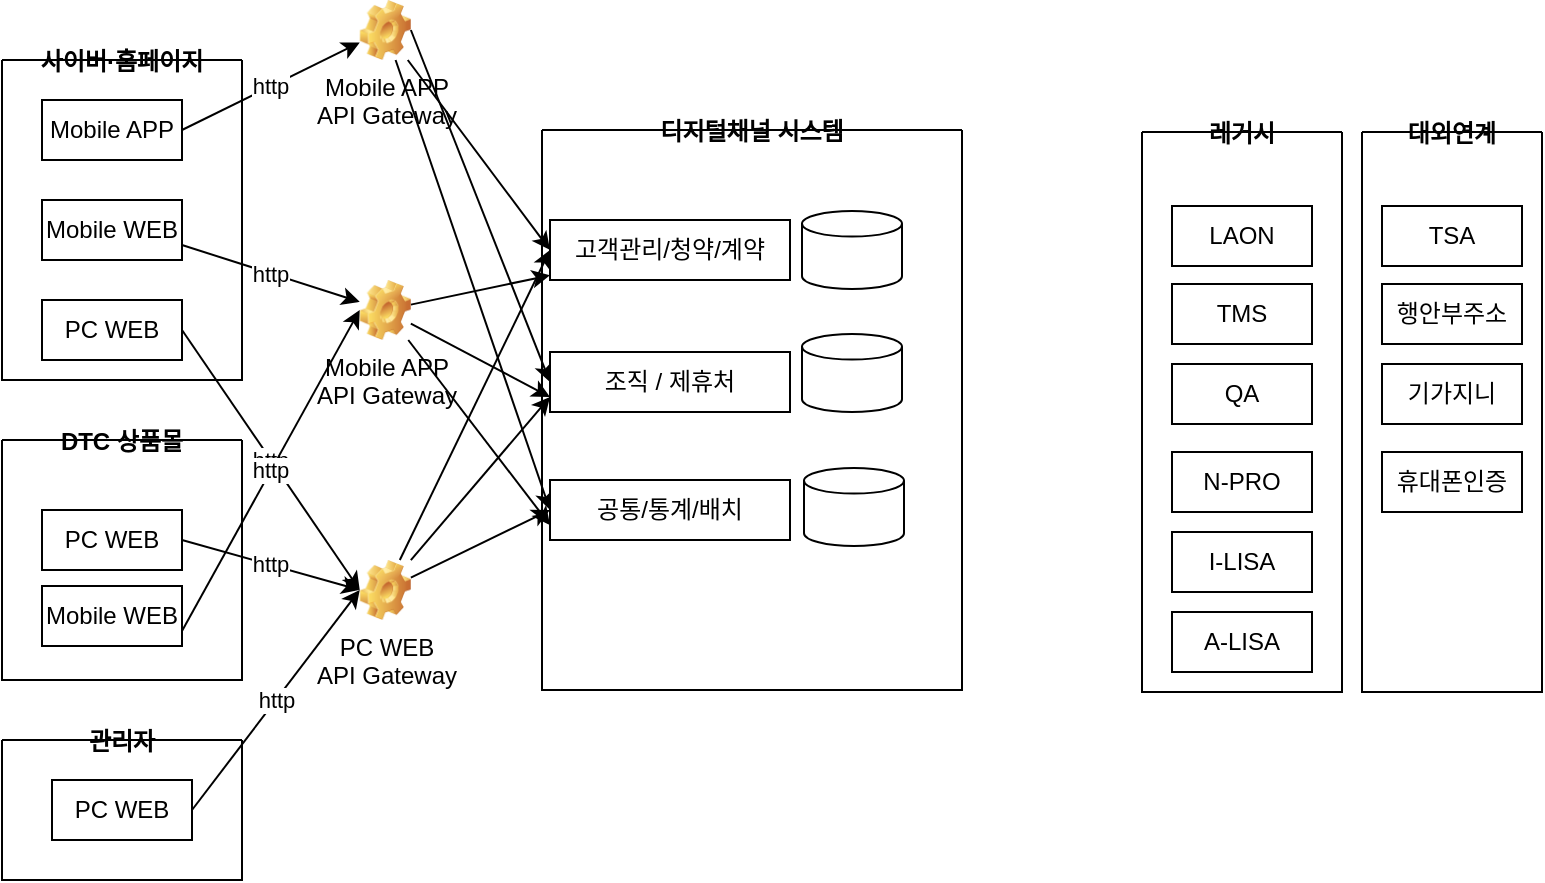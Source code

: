 <mxfile version="16.1.0" type="github">
  <diagram id="Qxbphi_HgbGu3oZOCzEO" name="Page-1">
    <mxGraphModel dx="1038" dy="1716" grid="1" gridSize="10" guides="1" tooltips="1" connect="1" arrows="1" fold="1" page="1" pageScale="1" pageWidth="827" pageHeight="1169" math="0" shadow="0">
      <root>
        <mxCell id="0" />
        <mxCell id="1" parent="0" />
        <mxCell id="8gpQ8WJpcD_fsdeoh3lI-37" style="edgeStyle=none;rounded=0;orthogonalLoop=1;jettySize=auto;html=1;entryX=0;entryY=0.5;entryDx=0;entryDy=0;" parent="1" source="sbdkTP7jbUCkFi-5sdZv-25" target="8gpQ8WJpcD_fsdeoh3lI-16" edge="1">
          <mxGeometry relative="1" as="geometry" />
        </mxCell>
        <mxCell id="8gpQ8WJpcD_fsdeoh3lI-38" style="edgeStyle=none;rounded=0;orthogonalLoop=1;jettySize=auto;html=1;entryX=0;entryY=0.75;entryDx=0;entryDy=0;" parent="1" source="sbdkTP7jbUCkFi-5sdZv-25" target="8gpQ8WJpcD_fsdeoh3lI-17" edge="1">
          <mxGeometry relative="1" as="geometry" />
        </mxCell>
        <mxCell id="8gpQ8WJpcD_fsdeoh3lI-39" style="edgeStyle=none;rounded=0;orthogonalLoop=1;jettySize=auto;html=1;entryX=0;entryY=0.5;entryDx=0;entryDy=0;" parent="1" source="sbdkTP7jbUCkFi-5sdZv-25" target="8gpQ8WJpcD_fsdeoh3lI-18" edge="1">
          <mxGeometry relative="1" as="geometry" />
        </mxCell>
        <mxCell id="sbdkTP7jbUCkFi-5sdZv-25" value="PC WEB &lt;br&gt;API Gateway" style="shape=image;html=1;verticalLabelPosition=bottom;verticalAlign=top;imageAspect=1;aspect=fixed;image=img/clipart/Gear_128x128.png" parent="1" vertex="1">
          <mxGeometry x="218.86" y="-510" width="25.57" height="30" as="geometry" />
        </mxCell>
        <mxCell id="ZzH9KNNfggxzfjHFjbsU-1" value="http" style="endArrow=classic;html=1;rounded=0;exitX=1;exitY=0.5;exitDx=0;exitDy=0;entryX=0;entryY=0.5;entryDx=0;entryDy=0;" parent="1" source="sbdkTP7jbUCkFi-5sdZv-22" target="sbdkTP7jbUCkFi-5sdZv-25" edge="1">
          <mxGeometry width="50" height="50" relative="1" as="geometry">
            <mxPoint x="390" y="-430" as="sourcePoint" />
            <mxPoint x="440" y="-480" as="targetPoint" />
          </mxGeometry>
        </mxCell>
        <mxCell id="f3BeQx6x7O_l8TRIaPHZ-1" value="http" style="endArrow=classic;html=1;rounded=0;exitX=1;exitY=0.75;exitDx=0;exitDy=0;" parent="1" source="sbdkTP7jbUCkFi-5sdZv-23" target="8gpQ8WJpcD_fsdeoh3lI-2" edge="1">
          <mxGeometry width="50" height="50" relative="1" as="geometry">
            <mxPoint x="390" y="-620" as="sourcePoint" />
            <mxPoint x="350" y="-640" as="targetPoint" />
          </mxGeometry>
        </mxCell>
        <mxCell id="f3BeQx6x7O_l8TRIaPHZ-2" value="http" style="endArrow=classic;html=1;rounded=0;exitX=1;exitY=0.5;exitDx=0;exitDy=0;" parent="1" source="sbdkTP7jbUCkFi-5sdZv-24" target="8gpQ8WJpcD_fsdeoh3lI-10" edge="1">
          <mxGeometry width="50" height="50" relative="1" as="geometry">
            <mxPoint x="250" y="-587.5" as="sourcePoint" />
            <mxPoint x="350" y="-640" as="targetPoint" />
          </mxGeometry>
        </mxCell>
        <mxCell id="8gpQ8WJpcD_fsdeoh3lI-1" value="사이버·홈페이지" style="swimlane;startSize=0;" parent="1" vertex="1">
          <mxGeometry x="40" y="-760" width="120" height="160" as="geometry">
            <mxRectangle x="40" y="-590" width="120" height="20" as="alternateBounds" />
          </mxGeometry>
        </mxCell>
        <mxCell id="sbdkTP7jbUCkFi-5sdZv-22" value="PC WEB" style="rounded=0;whiteSpace=wrap;html=1;" parent="8gpQ8WJpcD_fsdeoh3lI-1" vertex="1">
          <mxGeometry x="20" y="120" width="70" height="30" as="geometry" />
        </mxCell>
        <mxCell id="sbdkTP7jbUCkFi-5sdZv-23" value="Mobile WEB" style="rounded=0;whiteSpace=wrap;html=1;" parent="8gpQ8WJpcD_fsdeoh3lI-1" vertex="1">
          <mxGeometry x="20" y="70" width="70" height="30" as="geometry" />
        </mxCell>
        <mxCell id="sbdkTP7jbUCkFi-5sdZv-24" value="Mobile APP" style="rounded=0;whiteSpace=wrap;html=1;" parent="8gpQ8WJpcD_fsdeoh3lI-1" vertex="1">
          <mxGeometry x="20" y="20" width="70" height="30" as="geometry" />
        </mxCell>
        <mxCell id="WotPiL0U-kE3yKl67aLT-3" style="rounded=0;orthogonalLoop=1;jettySize=auto;html=1;" edge="1" parent="1" source="8gpQ8WJpcD_fsdeoh3lI-2" target="8gpQ8WJpcD_fsdeoh3lI-16">
          <mxGeometry relative="1" as="geometry" />
        </mxCell>
        <mxCell id="WotPiL0U-kE3yKl67aLT-4" style="rounded=0;orthogonalLoop=1;jettySize=auto;html=1;entryX=0;entryY=0.75;entryDx=0;entryDy=0;" edge="1" parent="1" source="8gpQ8WJpcD_fsdeoh3lI-2" target="8gpQ8WJpcD_fsdeoh3lI-17">
          <mxGeometry relative="1" as="geometry" />
        </mxCell>
        <mxCell id="WotPiL0U-kE3yKl67aLT-5" style="rounded=0;orthogonalLoop=1;jettySize=auto;html=1;entryX=0;entryY=0.75;entryDx=0;entryDy=0;" edge="1" parent="1" source="8gpQ8WJpcD_fsdeoh3lI-2" target="8gpQ8WJpcD_fsdeoh3lI-18">
          <mxGeometry relative="1" as="geometry" />
        </mxCell>
        <mxCell id="8gpQ8WJpcD_fsdeoh3lI-2" value="Mobile APP&lt;br&gt;API Gateway" style="shape=image;html=1;verticalLabelPosition=bottom;verticalAlign=top;imageAspect=1;aspect=fixed;image=img/clipart/Gear_128x128.png" parent="1" vertex="1">
          <mxGeometry x="218.86" y="-650" width="25.57" height="30" as="geometry" />
        </mxCell>
        <mxCell id="8gpQ8WJpcD_fsdeoh3lI-3" value="http" style="endArrow=classic;html=1;rounded=0;exitX=1;exitY=0.5;exitDx=0;exitDy=0;entryX=0;entryY=0.5;entryDx=0;entryDy=0;" parent="1" source="8gpQ8WJpcD_fsdeoh3lI-7" target="sbdkTP7jbUCkFi-5sdZv-25" edge="1">
          <mxGeometry width="50" height="50" relative="1" as="geometry">
            <mxPoint x="390" y="-240" as="sourcePoint" />
            <mxPoint x="440" y="-290" as="targetPoint" />
          </mxGeometry>
        </mxCell>
        <mxCell id="8gpQ8WJpcD_fsdeoh3lI-4" value="http" style="endArrow=classic;html=1;rounded=0;exitX=1;exitY=0.75;exitDx=0;exitDy=0;entryX=0;entryY=0.5;entryDx=0;entryDy=0;entryPerimeter=0;" parent="1" source="8gpQ8WJpcD_fsdeoh3lI-8" target="8gpQ8WJpcD_fsdeoh3lI-2" edge="1">
          <mxGeometry width="50" height="50" relative="1" as="geometry">
            <mxPoint x="390" y="-430" as="sourcePoint" />
            <mxPoint x="350" y="-450" as="targetPoint" />
          </mxGeometry>
        </mxCell>
        <mxCell id="8gpQ8WJpcD_fsdeoh3lI-6" value="DTC 상품몰" style="swimlane;startSize=0;" parent="1" vertex="1">
          <mxGeometry x="40" y="-570" width="120" height="120" as="geometry">
            <mxRectangle x="40" y="-590" width="120" height="20" as="alternateBounds" />
          </mxGeometry>
        </mxCell>
        <mxCell id="8gpQ8WJpcD_fsdeoh3lI-7" value="PC WEB" style="rounded=0;whiteSpace=wrap;html=1;" parent="8gpQ8WJpcD_fsdeoh3lI-6" vertex="1">
          <mxGeometry x="20" y="35" width="70" height="30" as="geometry" />
        </mxCell>
        <mxCell id="8gpQ8WJpcD_fsdeoh3lI-8" value="Mobile WEB" style="rounded=0;whiteSpace=wrap;html=1;" parent="8gpQ8WJpcD_fsdeoh3lI-6" vertex="1">
          <mxGeometry x="20" y="73" width="70" height="30" as="geometry" />
        </mxCell>
        <mxCell id="8gpQ8WJpcD_fsdeoh3lI-40" style="edgeStyle=none;rounded=0;orthogonalLoop=1;jettySize=auto;html=1;entryX=0;entryY=0.5;entryDx=0;entryDy=0;" parent="1" source="8gpQ8WJpcD_fsdeoh3lI-10" target="8gpQ8WJpcD_fsdeoh3lI-16" edge="1">
          <mxGeometry relative="1" as="geometry" />
        </mxCell>
        <mxCell id="8gpQ8WJpcD_fsdeoh3lI-41" style="edgeStyle=none;rounded=0;orthogonalLoop=1;jettySize=auto;html=1;exitX=1;exitY=0.5;exitDx=0;exitDy=0;entryX=0;entryY=0.5;entryDx=0;entryDy=0;" parent="1" source="8gpQ8WJpcD_fsdeoh3lI-10" target="8gpQ8WJpcD_fsdeoh3lI-17" edge="1">
          <mxGeometry relative="1" as="geometry" />
        </mxCell>
        <mxCell id="8gpQ8WJpcD_fsdeoh3lI-42" style="edgeStyle=none;rounded=0;orthogonalLoop=1;jettySize=auto;html=1;entryX=0;entryY=0.5;entryDx=0;entryDy=0;" parent="1" source="8gpQ8WJpcD_fsdeoh3lI-10" target="8gpQ8WJpcD_fsdeoh3lI-18" edge="1">
          <mxGeometry relative="1" as="geometry" />
        </mxCell>
        <mxCell id="8gpQ8WJpcD_fsdeoh3lI-10" value="Mobile APP&lt;br&gt;API Gateway" style="shape=image;html=1;verticalLabelPosition=bottom;verticalAlign=top;imageAspect=1;aspect=fixed;image=img/clipart/Gear_128x128.png" parent="1" vertex="1">
          <mxGeometry x="218.86" y="-790" width="25.57" height="30" as="geometry" />
        </mxCell>
        <mxCell id="8gpQ8WJpcD_fsdeoh3lI-11" value="관리자" style="swimlane;startSize=0;" parent="1" vertex="1">
          <mxGeometry x="40" y="-420" width="120" height="70" as="geometry">
            <mxRectangle x="40" y="-590" width="120" height="20" as="alternateBounds" />
          </mxGeometry>
        </mxCell>
        <mxCell id="8gpQ8WJpcD_fsdeoh3lI-12" value="PC WEB" style="rounded=0;whiteSpace=wrap;html=1;" parent="8gpQ8WJpcD_fsdeoh3lI-11" vertex="1">
          <mxGeometry x="25" y="20" width="70" height="30" as="geometry" />
        </mxCell>
        <mxCell id="8gpQ8WJpcD_fsdeoh3lI-14" value="http" style="rounded=0;orthogonalLoop=1;jettySize=auto;html=1;entryX=0;entryY=0.5;entryDx=0;entryDy=0;exitX=1;exitY=0.5;exitDx=0;exitDy=0;" parent="1" source="8gpQ8WJpcD_fsdeoh3lI-12" target="sbdkTP7jbUCkFi-5sdZv-25" edge="1">
          <mxGeometry relative="1" as="geometry" />
        </mxCell>
        <mxCell id="8gpQ8WJpcD_fsdeoh3lI-15" value="디지털채널 시스템" style="swimlane;startSize=0;" parent="1" vertex="1">
          <mxGeometry x="310" y="-725" width="210" height="280" as="geometry">
            <mxRectangle x="40" y="-590" width="120" height="20" as="alternateBounds" />
          </mxGeometry>
        </mxCell>
        <mxCell id="8gpQ8WJpcD_fsdeoh3lI-16" value="고객관리/청약/계약" style="rounded=0;whiteSpace=wrap;html=1;" parent="8gpQ8WJpcD_fsdeoh3lI-15" vertex="1">
          <mxGeometry x="4" y="45" width="120" height="30" as="geometry" />
        </mxCell>
        <mxCell id="8gpQ8WJpcD_fsdeoh3lI-17" value="조직 / 제휴처" style="rounded=0;whiteSpace=wrap;html=1;" parent="8gpQ8WJpcD_fsdeoh3lI-15" vertex="1">
          <mxGeometry x="4" y="111" width="120" height="30" as="geometry" />
        </mxCell>
        <mxCell id="8gpQ8WJpcD_fsdeoh3lI-18" value="공통/통계/배치" style="rounded=0;whiteSpace=wrap;html=1;" parent="8gpQ8WJpcD_fsdeoh3lI-15" vertex="1">
          <mxGeometry x="4" y="175" width="120" height="30" as="geometry" />
        </mxCell>
        <mxCell id="8gpQ8WJpcD_fsdeoh3lI-27" value="" style="shape=cylinder3;whiteSpace=wrap;html=1;boundedLbl=1;backgroundOutline=1;size=6.4;" parent="8gpQ8WJpcD_fsdeoh3lI-15" vertex="1">
          <mxGeometry x="130" y="40.5" width="50" height="39" as="geometry" />
        </mxCell>
        <mxCell id="8gpQ8WJpcD_fsdeoh3lI-28" value="" style="shape=cylinder3;whiteSpace=wrap;html=1;boundedLbl=1;backgroundOutline=1;size=6.4;" parent="8gpQ8WJpcD_fsdeoh3lI-15" vertex="1">
          <mxGeometry x="130" y="102" width="50" height="39" as="geometry" />
        </mxCell>
        <mxCell id="8gpQ8WJpcD_fsdeoh3lI-29" value="" style="shape=cylinder3;whiteSpace=wrap;html=1;boundedLbl=1;backgroundOutline=1;size=6.4;" parent="8gpQ8WJpcD_fsdeoh3lI-15" vertex="1">
          <mxGeometry x="131" y="169" width="50" height="39" as="geometry" />
        </mxCell>
        <mxCell id="8gpQ8WJpcD_fsdeoh3lI-19" value="레거시" style="swimlane;startSize=0;" parent="1" vertex="1">
          <mxGeometry x="610" y="-724" width="100" height="280" as="geometry">
            <mxRectangle x="40" y="-590" width="120" height="20" as="alternateBounds" />
          </mxGeometry>
        </mxCell>
        <mxCell id="8gpQ8WJpcD_fsdeoh3lI-20" value="LAON" style="rounded=0;whiteSpace=wrap;html=1;" parent="8gpQ8WJpcD_fsdeoh3lI-19" vertex="1">
          <mxGeometry x="15" y="37" width="70" height="30" as="geometry" />
        </mxCell>
        <mxCell id="8gpQ8WJpcD_fsdeoh3lI-21" value="TMS" style="rounded=0;whiteSpace=wrap;html=1;" parent="8gpQ8WJpcD_fsdeoh3lI-19" vertex="1">
          <mxGeometry x="15" y="76" width="70" height="30" as="geometry" />
        </mxCell>
        <mxCell id="8gpQ8WJpcD_fsdeoh3lI-22" value="QA" style="rounded=0;whiteSpace=wrap;html=1;" parent="8gpQ8WJpcD_fsdeoh3lI-19" vertex="1">
          <mxGeometry x="15" y="116" width="70" height="30" as="geometry" />
        </mxCell>
        <mxCell id="8gpQ8WJpcD_fsdeoh3lI-24" value="N-PRO" style="rounded=0;whiteSpace=wrap;html=1;" parent="8gpQ8WJpcD_fsdeoh3lI-19" vertex="1">
          <mxGeometry x="15" y="160" width="70" height="30" as="geometry" />
        </mxCell>
        <mxCell id="8gpQ8WJpcD_fsdeoh3lI-25" value="I-LISA" style="rounded=0;whiteSpace=wrap;html=1;" parent="8gpQ8WJpcD_fsdeoh3lI-19" vertex="1">
          <mxGeometry x="15" y="200" width="70" height="30" as="geometry" />
        </mxCell>
        <mxCell id="8gpQ8WJpcD_fsdeoh3lI-26" value="A-LISA" style="rounded=0;whiteSpace=wrap;html=1;" parent="8gpQ8WJpcD_fsdeoh3lI-19" vertex="1">
          <mxGeometry x="15" y="240" width="70" height="30" as="geometry" />
        </mxCell>
        <mxCell id="8gpQ8WJpcD_fsdeoh3lI-30" value="대외연계" style="swimlane;startSize=0;" parent="1" vertex="1">
          <mxGeometry x="720" y="-724" width="90" height="280" as="geometry">
            <mxRectangle x="40" y="-590" width="120" height="20" as="alternateBounds" />
          </mxGeometry>
        </mxCell>
        <mxCell id="8gpQ8WJpcD_fsdeoh3lI-31" value="TSA" style="rounded=0;whiteSpace=wrap;html=1;" parent="8gpQ8WJpcD_fsdeoh3lI-30" vertex="1">
          <mxGeometry x="10" y="37" width="70" height="30" as="geometry" />
        </mxCell>
        <mxCell id="8gpQ8WJpcD_fsdeoh3lI-32" value="행안부주소" style="rounded=0;whiteSpace=wrap;html=1;" parent="8gpQ8WJpcD_fsdeoh3lI-30" vertex="1">
          <mxGeometry x="10" y="76" width="70" height="30" as="geometry" />
        </mxCell>
        <mxCell id="8gpQ8WJpcD_fsdeoh3lI-33" value="기가지니" style="rounded=0;whiteSpace=wrap;html=1;" parent="8gpQ8WJpcD_fsdeoh3lI-30" vertex="1">
          <mxGeometry x="10" y="116" width="70" height="30" as="geometry" />
        </mxCell>
        <mxCell id="8gpQ8WJpcD_fsdeoh3lI-34" value="휴대폰인증" style="rounded=0;whiteSpace=wrap;html=1;" parent="8gpQ8WJpcD_fsdeoh3lI-30" vertex="1">
          <mxGeometry x="10" y="160" width="70" height="30" as="geometry" />
        </mxCell>
      </root>
    </mxGraphModel>
  </diagram>
</mxfile>
